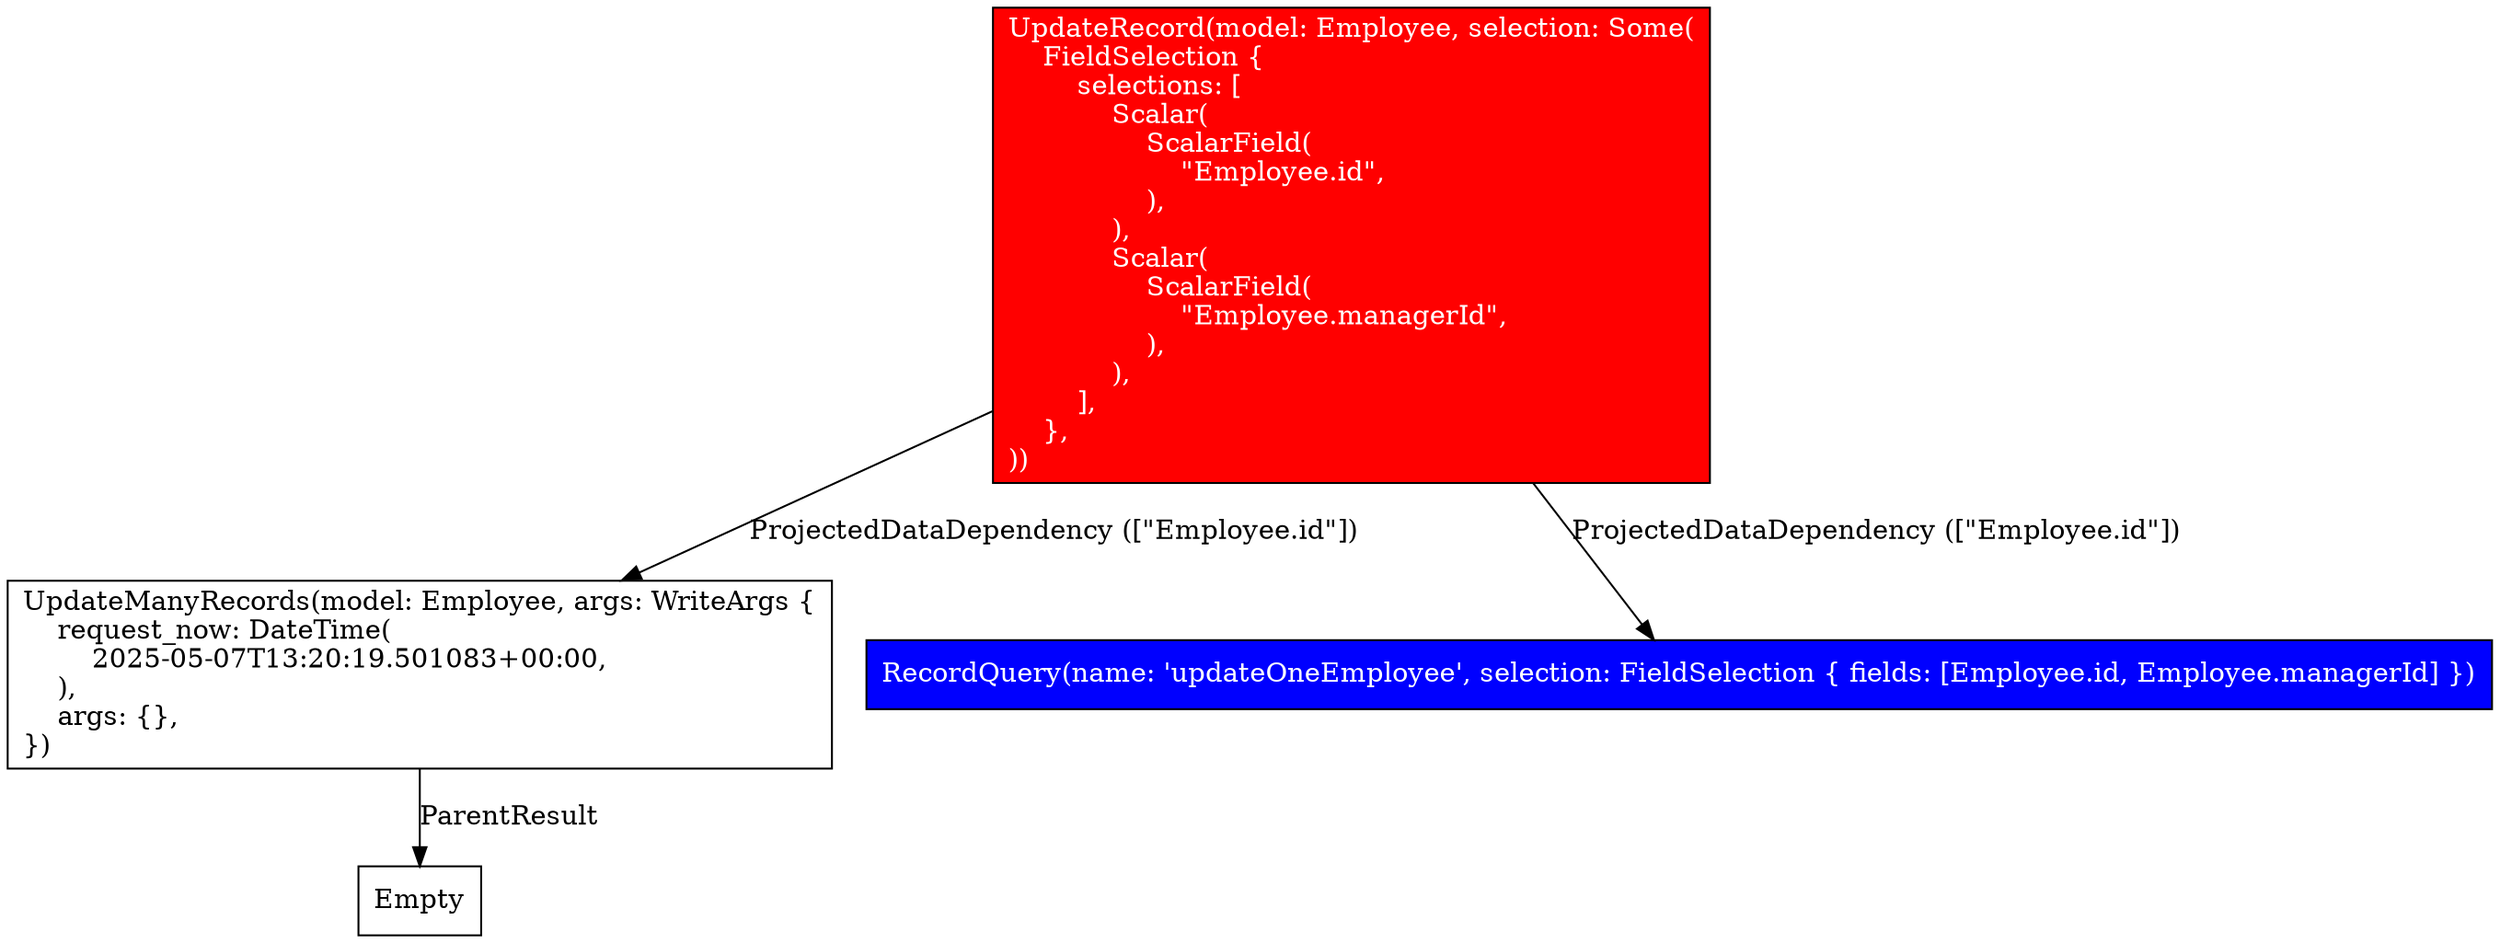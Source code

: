 digraph {
    0 [label="UpdateRecord(model: Employee, selection: Some(\l    FieldSelection {\l        selections: [\l            Scalar(\l                ScalarField(\l                    \"Employee.id\",\l                ),\l            ),\l            Scalar(\l                ScalarField(\l                    \"Employee.managerId\",\l                ),\l            ),\l        ],\l    },\l))\l", fillcolor=red, style=filled, shape=rectangle, fontcolor=white]
    1 [label="UpdateManyRecords(model: Employee, args: WriteArgs {\l    request_now: DateTime(\l        2025-05-07T13:20:19.501083+00:00,\l    ),\l    args: {},\l})\l", shape=rectangle]
    2 [label="Empty\l", shape=rectangle]
    3 [label="RecordQuery(name: 'updateOneEmployee', selection: FieldSelection { fields: [Employee.id, Employee.managerId] })\l", fillcolor=blue, style=filled, shape=rectangle, fontcolor=white]
    0 -> 1 [label="ProjectedDataDependency ([\"Employee.id\"])"]
    1 -> 2 [label="ParentResult"]
    0 -> 3 [label="ProjectedDataDependency ([\"Employee.id\"])"]
}